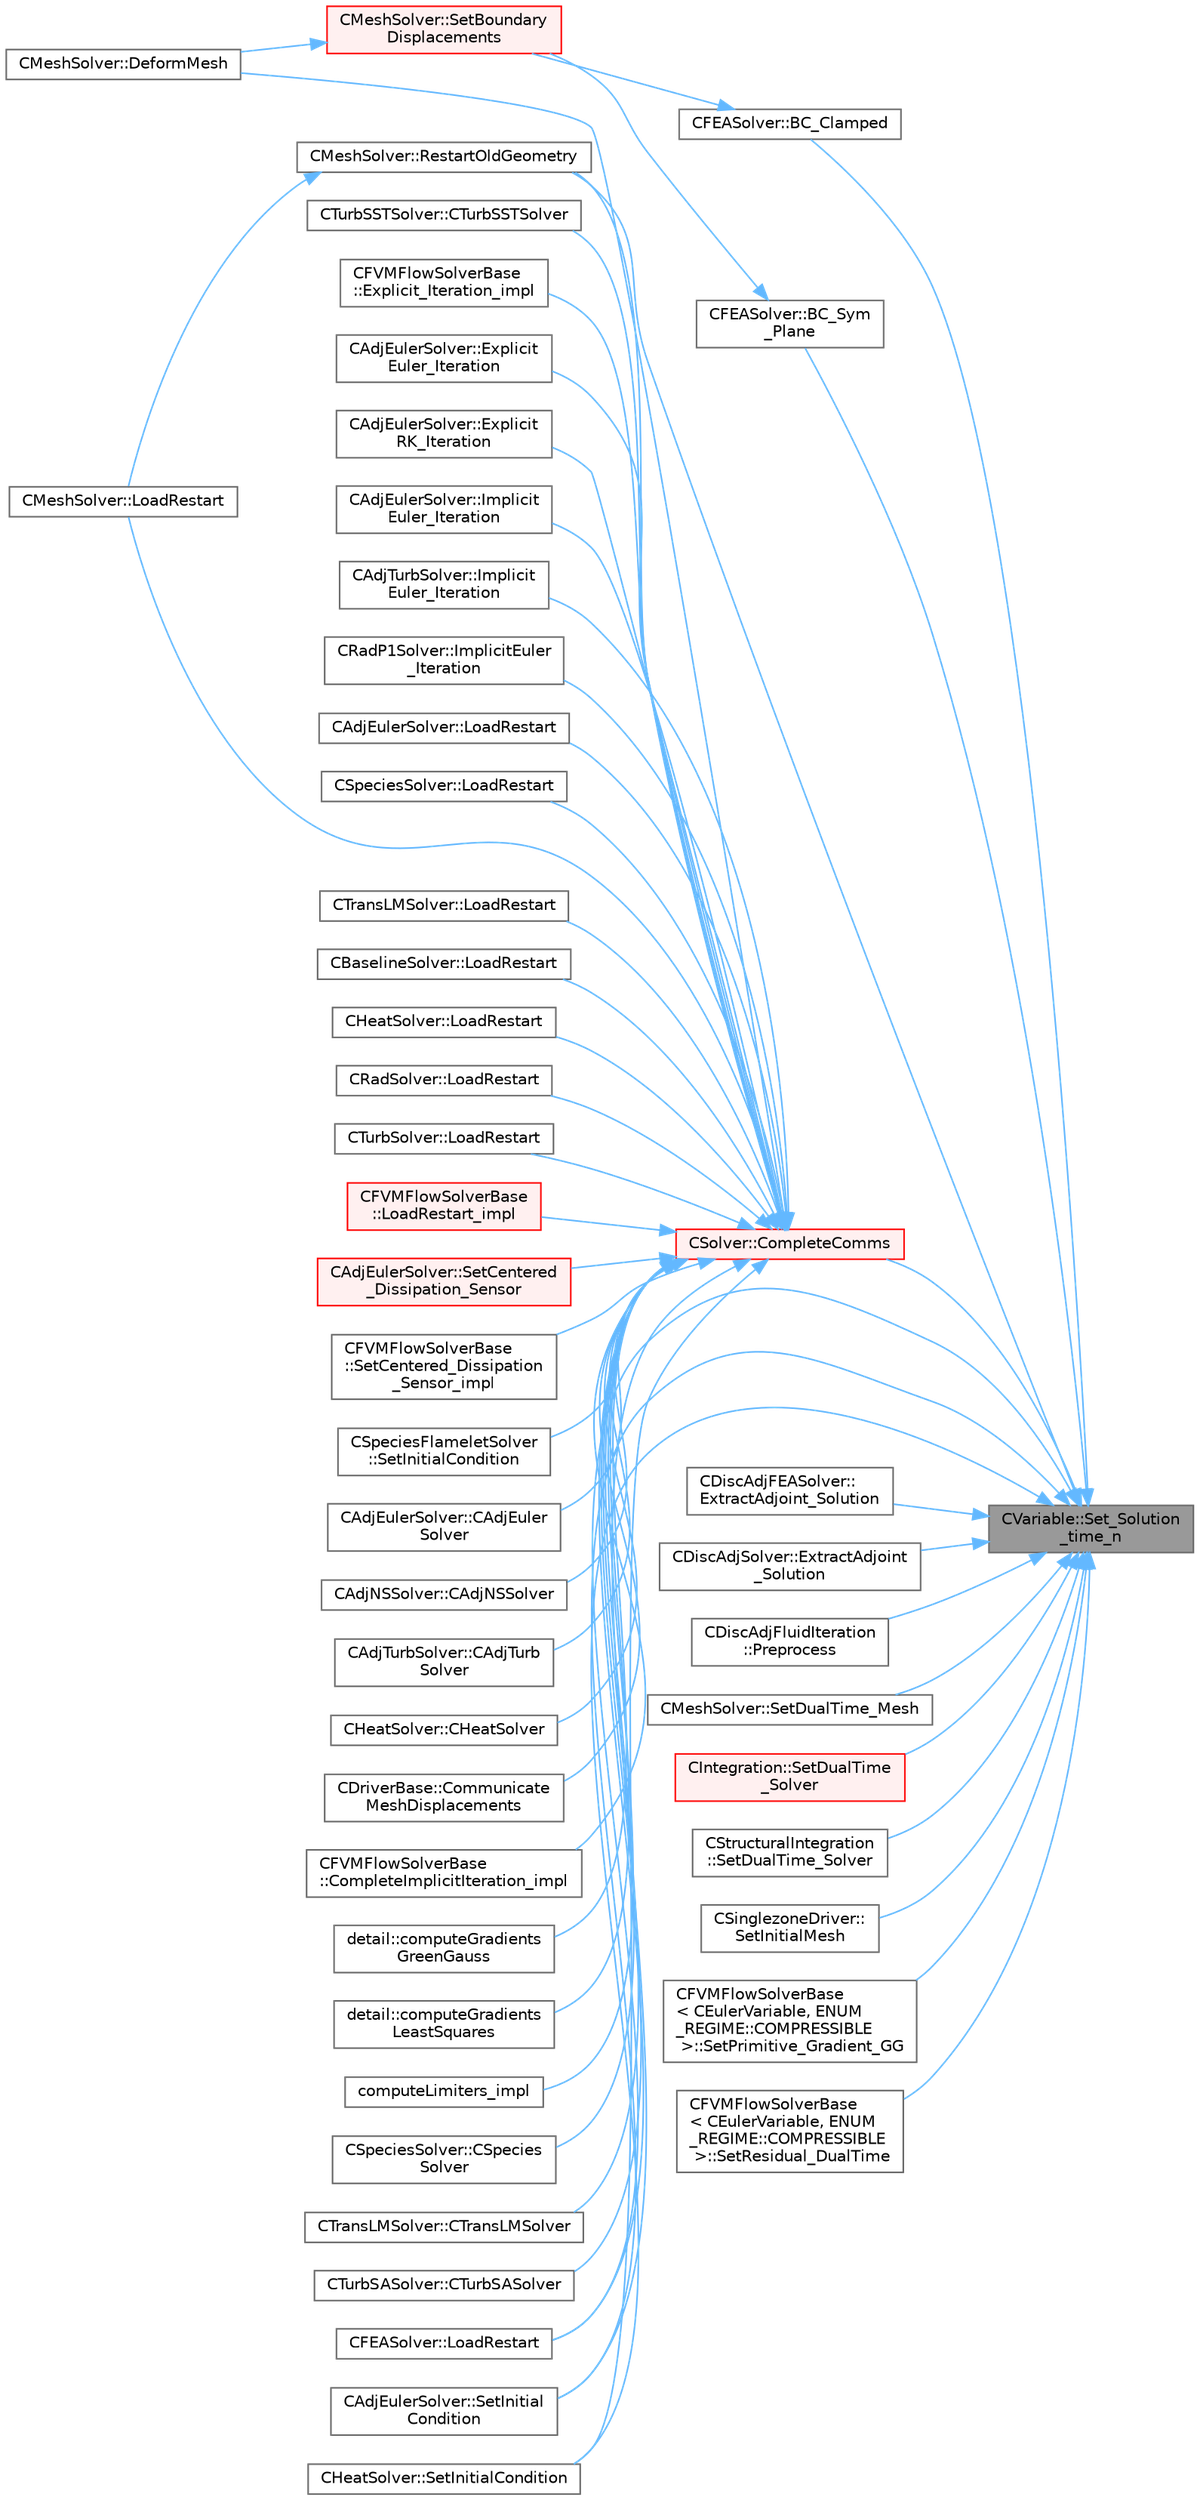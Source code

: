 digraph "CVariable::Set_Solution_time_n"
{
 // LATEX_PDF_SIZE
  bgcolor="transparent";
  edge [fontname=Helvetica,fontsize=10,labelfontname=Helvetica,labelfontsize=10];
  node [fontname=Helvetica,fontsize=10,shape=box,height=0.2,width=0.4];
  rankdir="RL";
  Node1 [id="Node000001",label="CVariable::Set_Solution\l_time_n",height=0.2,width=0.4,color="gray40", fillcolor="grey60", style="filled", fontcolor="black",tooltip="Set the variable solution at time n."];
  Node1 -> Node2 [id="edge1_Node000001_Node000002",dir="back",color="steelblue1",style="solid",tooltip=" "];
  Node2 [id="Node000002",label="CFEASolver::BC_Clamped",height=0.2,width=0.4,color="grey40", fillcolor="white", style="filled",URL="$classCFEASolver.html#ad78fd5ac3d2e70c56f1b61ba6c9cb4eb",tooltip="Clamped boundary conditions."];
  Node2 -> Node3 [id="edge2_Node000002_Node000003",dir="back",color="steelblue1",style="solid",tooltip=" "];
  Node3 [id="Node000003",label="CMeshSolver::SetBoundary\lDisplacements",height=0.2,width=0.4,color="red", fillcolor="#FFF0F0", style="filled",URL="$classCMeshSolver.html#a7d6d7ddc8fb135f6c4ef6313ff2f7e3c",tooltip="Check the boundary vertex that are going to be moved."];
  Node3 -> Node5 [id="edge3_Node000003_Node000005",dir="back",color="steelblue1",style="solid",tooltip=" "];
  Node5 [id="Node000005",label="CMeshSolver::DeformMesh",height=0.2,width=0.4,color="grey40", fillcolor="white", style="filled",URL="$classCMeshSolver.html#a573e4ddd63b680f5705f402ec317820b",tooltip="Grid deformation using the linear elasticity equations."];
  Node1 -> Node6 [id="edge4_Node000001_Node000006",dir="back",color="steelblue1",style="solid",tooltip=" "];
  Node6 [id="Node000006",label="CFEASolver::BC_Sym\l_Plane",height=0.2,width=0.4,color="grey40", fillcolor="white", style="filled",URL="$classCFEASolver.html#af0a805865c44d83408700f36050555ab",tooltip="Symmetry boundary conditions."];
  Node6 -> Node3 [id="edge5_Node000006_Node000003",dir="back",color="steelblue1",style="solid",tooltip=" "];
  Node1 -> Node7 [id="edge6_Node000001_Node000007",dir="back",color="steelblue1",style="solid",tooltip=" "];
  Node7 [id="Node000007",label="CSolver::CompleteComms",height=0.2,width=0.4,color="red", fillcolor="#FFF0F0", style="filled",URL="$classCSolver.html#a6891c839827efbebdcbf9a349f4da92c",tooltip="Routine to complete the set of non-blocking communications launched by InitiateComms() and unpacking ..."];
  Node7 -> Node8 [id="edge7_Node000007_Node000008",dir="back",color="steelblue1",style="solid",tooltip=" "];
  Node8 [id="Node000008",label="CAdjEulerSolver::CAdjEuler\lSolver",height=0.2,width=0.4,color="grey40", fillcolor="white", style="filled",URL="$classCAdjEulerSolver.html#a0a739888df9436d4707665d152a7af1a",tooltip=" "];
  Node7 -> Node9 [id="edge8_Node000007_Node000009",dir="back",color="steelblue1",style="solid",tooltip=" "];
  Node9 [id="Node000009",label="CAdjNSSolver::CAdjNSSolver",height=0.2,width=0.4,color="grey40", fillcolor="white", style="filled",URL="$classCAdjNSSolver.html#a323f1dc7c0b9fe00d1911eeeea365d46",tooltip=" "];
  Node7 -> Node10 [id="edge9_Node000007_Node000010",dir="back",color="steelblue1",style="solid",tooltip=" "];
  Node10 [id="Node000010",label="CAdjTurbSolver::CAdjTurb\lSolver",height=0.2,width=0.4,color="grey40", fillcolor="white", style="filled",URL="$classCAdjTurbSolver.html#a621bdae0b081f25a67425cc037cd90a2",tooltip=" "];
  Node7 -> Node11 [id="edge10_Node000007_Node000011",dir="back",color="steelblue1",style="solid",tooltip=" "];
  Node11 [id="Node000011",label="CHeatSolver::CHeatSolver",height=0.2,width=0.4,color="grey40", fillcolor="white", style="filled",URL="$classCHeatSolver.html#a89c9ece2b98a950e53f4ee9482968186",tooltip="Constructor of the class."];
  Node7 -> Node12 [id="edge11_Node000007_Node000012",dir="back",color="steelblue1",style="solid",tooltip=" "];
  Node12 [id="Node000012",label="CDriverBase::Communicate\lMeshDisplacements",height=0.2,width=0.4,color="grey40", fillcolor="white", style="filled",URL="$group__PySU2.html#ga28e8e41ab6223500b17b656779574d39",tooltip="Communicate the boundary mesh displacements."];
  Node7 -> Node13 [id="edge12_Node000007_Node000013",dir="back",color="steelblue1",style="solid",tooltip=" "];
  Node13 [id="Node000013",label="CFVMFlowSolverBase\l::CompleteImplicitIteration_impl",height=0.2,width=0.4,color="grey40", fillcolor="white", style="filled",URL="$classCFVMFlowSolverBase.html#a3eb0fbabf1ce42ccc0fe626473800e09",tooltip="Generic implementation to complete an implicit iteration, i.e. update the solution."];
  Node7 -> Node14 [id="edge13_Node000007_Node000014",dir="back",color="steelblue1",style="solid",tooltip=" "];
  Node14 [id="Node000014",label="detail::computeGradients\lGreenGauss",height=0.2,width=0.4,color="grey40", fillcolor="white", style="filled",URL="$group__FvmAlgos.html#ga031dfb21c1777c986ae93d716ec4568b",tooltip="Compute the gradient of a field using the Green-Gauss theorem."];
  Node7 -> Node15 [id="edge14_Node000007_Node000015",dir="back",color="steelblue1",style="solid",tooltip=" "];
  Node15 [id="Node000015",label="detail::computeGradients\lLeastSquares",height=0.2,width=0.4,color="grey40", fillcolor="white", style="filled",URL="$group__FvmAlgos.html#ga186a32bf8b211a50432fe55a6a608c21",tooltip="Compute the gradient of a field using inverse-distance-weighted or unweighted Least-Squares approxima..."];
  Node7 -> Node16 [id="edge15_Node000007_Node000016",dir="back",color="steelblue1",style="solid",tooltip=" "];
  Node16 [id="Node000016",label="computeLimiters_impl",height=0.2,width=0.4,color="grey40", fillcolor="white", style="filled",URL="$group__FvmAlgos.html#ga4639562695f9dc19f098e6d00fcacde1",tooltip="Generic limiter computation for methods based on one limiter value per point (as opposed to one per e..."];
  Node7 -> Node17 [id="edge16_Node000007_Node000017",dir="back",color="steelblue1",style="solid",tooltip=" "];
  Node17 [id="Node000017",label="CSpeciesSolver::CSpecies\lSolver",height=0.2,width=0.4,color="grey40", fillcolor="white", style="filled",URL="$classCSpeciesSolver.html#a3a7863355bb316fe760afeb1db4ca66c",tooltip="Constructor of the class."];
  Node7 -> Node18 [id="edge17_Node000007_Node000018",dir="back",color="steelblue1",style="solid",tooltip=" "];
  Node18 [id="Node000018",label="CTransLMSolver::CTransLMSolver",height=0.2,width=0.4,color="grey40", fillcolor="white", style="filled",URL="$classCTransLMSolver.html#a20abc5682fb22268537da1eac0abf24d",tooltip=" "];
  Node7 -> Node19 [id="edge18_Node000007_Node000019",dir="back",color="steelblue1",style="solid",tooltip=" "];
  Node19 [id="Node000019",label="CTurbSASolver::CTurbSASolver",height=0.2,width=0.4,color="grey40", fillcolor="white", style="filled",URL="$classCTurbSASolver.html#a06a8b09d1563dd48f364ff6e97c25cd8",tooltip="Constructor."];
  Node7 -> Node20 [id="edge19_Node000007_Node000020",dir="back",color="steelblue1",style="solid",tooltip=" "];
  Node20 [id="Node000020",label="CTurbSSTSolver::CTurbSSTSolver",height=0.2,width=0.4,color="grey40", fillcolor="white", style="filled",URL="$classCTurbSSTSolver.html#a84beba65418c7c2ca4f4843b989b360a",tooltip="Constructor."];
  Node7 -> Node5 [id="edge20_Node000007_Node000005",dir="back",color="steelblue1",style="solid",tooltip=" "];
  Node7 -> Node21 [id="edge21_Node000007_Node000021",dir="back",color="steelblue1",style="solid",tooltip=" "];
  Node21 [id="Node000021",label="CFVMFlowSolverBase\l::Explicit_Iteration_impl",height=0.2,width=0.4,color="grey40", fillcolor="white", style="filled",URL="$classCFVMFlowSolverBase.html#ac30c9255150f29da2915a85264a1676c",tooltip="Generic implementation of explicit iterations with a preconditioner."];
  Node7 -> Node22 [id="edge22_Node000007_Node000022",dir="back",color="steelblue1",style="solid",tooltip=" "];
  Node22 [id="Node000022",label="CAdjEulerSolver::Explicit\lEuler_Iteration",height=0.2,width=0.4,color="grey40", fillcolor="white", style="filled",URL="$classCAdjEulerSolver.html#ac6851acd72ffdbf5299680d5d92e065e",tooltip="Update the solution using a explicit Euler scheme."];
  Node7 -> Node23 [id="edge23_Node000007_Node000023",dir="back",color="steelblue1",style="solid",tooltip=" "];
  Node23 [id="Node000023",label="CAdjEulerSolver::Explicit\lRK_Iteration",height=0.2,width=0.4,color="grey40", fillcolor="white", style="filled",URL="$classCAdjEulerSolver.html#a853b9218167a682db73ca73c0fccc2cc",tooltip="Update the solution using a Runge-Kutta strategy."];
  Node7 -> Node24 [id="edge24_Node000007_Node000024",dir="back",color="steelblue1",style="solid",tooltip=" "];
  Node24 [id="Node000024",label="CAdjEulerSolver::Implicit\lEuler_Iteration",height=0.2,width=0.4,color="grey40", fillcolor="white", style="filled",URL="$classCAdjEulerSolver.html#ab35fe7a0b2f840506e91d49961e07485",tooltip="Update the solution using an implicit solver."];
  Node7 -> Node25 [id="edge25_Node000007_Node000025",dir="back",color="steelblue1",style="solid",tooltip=" "];
  Node25 [id="Node000025",label="CAdjTurbSolver::Implicit\lEuler_Iteration",height=0.2,width=0.4,color="grey40", fillcolor="white", style="filled",URL="$classCAdjTurbSolver.html#a119fd6cc599337fd229174474d69f0fb",tooltip="Update the solution using an implicit solver."];
  Node7 -> Node26 [id="edge26_Node000007_Node000026",dir="back",color="steelblue1",style="solid",tooltip=" "];
  Node26 [id="Node000026",label="CRadP1Solver::ImplicitEuler\l_Iteration",height=0.2,width=0.4,color="grey40", fillcolor="white", style="filled",URL="$classCRadP1Solver.html#a23716727a079c099d449da9befa86696",tooltip="Update the solution using an implicit solver."];
  Node7 -> Node27 [id="edge27_Node000007_Node000027",dir="back",color="steelblue1",style="solid",tooltip=" "];
  Node27 [id="Node000027",label="CAdjEulerSolver::LoadRestart",height=0.2,width=0.4,color="grey40", fillcolor="white", style="filled",URL="$classCAdjEulerSolver.html#a4bc9fada01b433e9194d4c0d67adbbbd",tooltip="Load a solution from a restart file."];
  Node7 -> Node28 [id="edge28_Node000007_Node000028",dir="back",color="steelblue1",style="solid",tooltip=" "];
  Node28 [id="Node000028",label="CSpeciesSolver::LoadRestart",height=0.2,width=0.4,color="grey40", fillcolor="white", style="filled",URL="$classCSpeciesSolver.html#a40ecea72824a266fcda6347d08a4fcea",tooltip="Load a solution from a restart file."];
  Node7 -> Node29 [id="edge29_Node000007_Node000029",dir="back",color="steelblue1",style="solid",tooltip=" "];
  Node29 [id="Node000029",label="CTransLMSolver::LoadRestart",height=0.2,width=0.4,color="grey40", fillcolor="white", style="filled",URL="$classCTransLMSolver.html#ab6989abf9b51cfb0b243b1bf98b48a16",tooltip="Load a solution from a restart file."];
  Node7 -> Node30 [id="edge30_Node000007_Node000030",dir="back",color="steelblue1",style="solid",tooltip=" "];
  Node30 [id="Node000030",label="CBaselineSolver::LoadRestart",height=0.2,width=0.4,color="grey40", fillcolor="white", style="filled",URL="$classCBaselineSolver.html#aa5fad3af8c5b48950679d5c5a3a91ec4",tooltip="Load a solution from a restart file."];
  Node7 -> Node31 [id="edge31_Node000007_Node000031",dir="back",color="steelblue1",style="solid",tooltip=" "];
  Node31 [id="Node000031",label="CFEASolver::LoadRestart",height=0.2,width=0.4,color="grey40", fillcolor="white", style="filled",URL="$classCFEASolver.html#ac693299e88dfc4daaf1b2f410ec8351d",tooltip="Load a solution from a restart file."];
  Node7 -> Node32 [id="edge32_Node000007_Node000032",dir="back",color="steelblue1",style="solid",tooltip=" "];
  Node32 [id="Node000032",label="CHeatSolver::LoadRestart",height=0.2,width=0.4,color="grey40", fillcolor="white", style="filled",URL="$classCHeatSolver.html#a0cc2cf63a1cd34b15be77cf3233beaae",tooltip="Load a solution from a restart file."];
  Node7 -> Node33 [id="edge33_Node000007_Node000033",dir="back",color="steelblue1",style="solid",tooltip=" "];
  Node33 [id="Node000033",label="CMeshSolver::LoadRestart",height=0.2,width=0.4,color="grey40", fillcolor="white", style="filled",URL="$classCMeshSolver.html#a7049d436ca386344acd2424eceb39ef4",tooltip="Load a solution from a restart file."];
  Node7 -> Node34 [id="edge34_Node000007_Node000034",dir="back",color="steelblue1",style="solid",tooltip=" "];
  Node34 [id="Node000034",label="CRadSolver::LoadRestart",height=0.2,width=0.4,color="grey40", fillcolor="white", style="filled",URL="$classCRadSolver.html#a9f64999fe5bfcb69fb4349d00d6d8ef5",tooltip="Load a solution from a restart file."];
  Node7 -> Node35 [id="edge35_Node000007_Node000035",dir="back",color="steelblue1",style="solid",tooltip=" "];
  Node35 [id="Node000035",label="CTurbSolver::LoadRestart",height=0.2,width=0.4,color="grey40", fillcolor="white", style="filled",URL="$classCTurbSolver.html#a7b62bcdb84f3345f560a6110905d7fb3",tooltip="Load a solution from a restart file."];
  Node7 -> Node36 [id="edge36_Node000007_Node000036",dir="back",color="steelblue1",style="solid",tooltip=" "];
  Node36 [id="Node000036",label="CFVMFlowSolverBase\l::LoadRestart_impl",height=0.2,width=0.4,color="red", fillcolor="#FFF0F0", style="filled",URL="$classCFVMFlowSolverBase.html#a7cf80881bcda9a08b9c8cf78e7a3bc8d",tooltip="General implementation to load a flow solution from a restart file."];
  Node7 -> Node38 [id="edge37_Node000007_Node000038",dir="back",color="steelblue1",style="solid",tooltip=" "];
  Node38 [id="Node000038",label="CMeshSolver::RestartOldGeometry",height=0.2,width=0.4,color="grey40", fillcolor="white", style="filled",URL="$classCMeshSolver.html#accd7241ab78f3ccd19e918ccda4fb6e3",tooltip="Load the geometries at the previous time states n and nM1."];
  Node38 -> Node33 [id="edge38_Node000038_Node000033",dir="back",color="steelblue1",style="solid",tooltip=" "];
  Node7 -> Node39 [id="edge39_Node000007_Node000039",dir="back",color="steelblue1",style="solid",tooltip=" "];
  Node39 [id="Node000039",label="CAdjEulerSolver::SetCentered\l_Dissipation_Sensor",height=0.2,width=0.4,color="red", fillcolor="#FFF0F0", style="filled",URL="$classCAdjEulerSolver.html#af1b72ed76900f821d2f51942cb4252db",tooltip="Compute the sensor for higher order dissipation control in rotating problems."];
  Node7 -> Node42 [id="edge40_Node000007_Node000042",dir="back",color="steelblue1",style="solid",tooltip=" "];
  Node42 [id="Node000042",label="CFVMFlowSolverBase\l::SetCentered_Dissipation\l_Sensor_impl",height=0.2,width=0.4,color="grey40", fillcolor="white", style="filled",URL="$classCFVMFlowSolverBase.html#afb9ed896e3882658d23042a5ee15c9d2",tooltip="Compute the dissipation sensor for centered schemes."];
  Node7 -> Node43 [id="edge41_Node000007_Node000043",dir="back",color="steelblue1",style="solid",tooltip=" "];
  Node43 [id="Node000043",label="CSpeciesFlameletSolver\l::SetInitialCondition",height=0.2,width=0.4,color="grey40", fillcolor="white", style="filled",URL="$classCSpeciesFlameletSolver.html#ae9d618734213fca7565d4290a4a36f68",tooltip="Set the initial condition for the scalar transport problem."];
  Node7 -> Node44 [id="edge42_Node000007_Node000044",dir="back",color="steelblue1",style="solid",tooltip=" "];
  Node44 [id="Node000044",label="CAdjEulerSolver::SetInitial\lCondition",height=0.2,width=0.4,color="grey40", fillcolor="white", style="filled",URL="$classCAdjEulerSolver.html#aeefdb4354432a35e1fc5c7db5a5f8043",tooltip="Set the initial condition for the Euler Equations."];
  Node7 -> Node45 [id="edge43_Node000007_Node000045",dir="back",color="steelblue1",style="solid",tooltip=" "];
  Node45 [id="Node000045",label="CHeatSolver::SetInitialCondition",height=0.2,width=0.4,color="grey40", fillcolor="white", style="filled",URL="$classCHeatSolver.html#a1faf13aa03d2eed01366294a83622cab",tooltip="Set the initial condition for the FEM structural problem."];
  Node1 -> Node60 [id="edge44_Node000001_Node000060",dir="back",color="steelblue1",style="solid",tooltip=" "];
  Node60 [id="Node000060",label="CDiscAdjFEASolver::\lExtractAdjoint_Solution",height=0.2,width=0.4,color="grey40", fillcolor="white", style="filled",URL="$classCDiscAdjFEASolver.html#a04c82d7de659c5882a0898bd4e73cdc2",tooltip="Sets the adjoint values of the input variables of the flow (+turb.) iteration after tape has been eva..."];
  Node1 -> Node61 [id="edge45_Node000001_Node000061",dir="back",color="steelblue1",style="solid",tooltip=" "];
  Node61 [id="Node000061",label="CDiscAdjSolver::ExtractAdjoint\l_Solution",height=0.2,width=0.4,color="grey40", fillcolor="white", style="filled",URL="$classCDiscAdjSolver.html#a197e13969a8007038486acaabc5902c8",tooltip="Sets the adjoint values of the input variables of the flow (+turb.) iteration after tape has been eva..."];
  Node1 -> Node31 [id="edge46_Node000001_Node000031",dir="back",color="steelblue1",style="solid",tooltip=" "];
  Node1 -> Node62 [id="edge47_Node000001_Node000062",dir="back",color="steelblue1",style="solid",tooltip=" "];
  Node62 [id="Node000062",label="CDiscAdjFluidIteration\l::Preprocess",height=0.2,width=0.4,color="grey40", fillcolor="white", style="filled",URL="$classCDiscAdjFluidIteration.html#a9289dd9216cff8cca78b6c8224db4ff2",tooltip="Preprocessing to prepare for an iteration of the physics."];
  Node1 -> Node38 [id="edge48_Node000001_Node000038",dir="back",color="steelblue1",style="solid",tooltip=" "];
  Node1 -> Node63 [id="edge49_Node000001_Node000063",dir="back",color="steelblue1",style="solid",tooltip=" "];
  Node63 [id="Node000063",label="CMeshSolver::SetDualTime_Mesh",height=0.2,width=0.4,color="grey40", fillcolor="white", style="filled",URL="$classCMeshSolver.html#a2421c0f27e98bf3d9d83bf8ed5ad68e2",tooltip="Move the mesh in time."];
  Node1 -> Node64 [id="edge50_Node000001_Node000064",dir="back",color="steelblue1",style="solid",tooltip=" "];
  Node64 [id="Node000064",label="CIntegration::SetDualTime\l_Solver",height=0.2,width=0.4,color="red", fillcolor="#FFF0F0", style="filled",URL="$classCIntegration.html#af5925ab429e81961af5f79740055e48e",tooltip="Save the solution at different time steps, and reset certain fields for the next timestep."];
  Node1 -> Node69 [id="edge51_Node000001_Node000069",dir="back",color="steelblue1",style="solid",tooltip=" "];
  Node69 [id="Node000069",label="CStructuralIntegration\l::SetDualTime_Solver",height=0.2,width=0.4,color="grey40", fillcolor="white", style="filled",URL="$classCStructuralIntegration.html#ab11e7a55feee6c5b39d5e32f19e65090",tooltip="Save the solution at different time steps, and reset certain fields for the next timestep."];
  Node1 -> Node44 [id="edge52_Node000001_Node000044",dir="back",color="steelblue1",style="solid",tooltip=" "];
  Node1 -> Node45 [id="edge53_Node000001_Node000045",dir="back",color="steelblue1",style="solid",tooltip=" "];
  Node1 -> Node70 [id="edge54_Node000001_Node000070",dir="back",color="steelblue1",style="solid",tooltip=" "];
  Node70 [id="Node000070",label="CSinglezoneDriver::\lSetInitialMesh",height=0.2,width=0.4,color="grey40", fillcolor="white", style="filled",URL="$classCSinglezoneDriver.html#aec7315f833718d3f1ac6c2fb2b2a661b",tooltip="Perform a mesh deformation as initial condition."];
  Node1 -> Node71 [id="edge55_Node000001_Node000071",dir="back",color="steelblue1",style="solid",tooltip=" "];
  Node71 [id="Node000071",label="CFVMFlowSolverBase\l\< CEulerVariable, ENUM\l_REGIME::COMPRESSIBLE\l \>::SetPrimitive_Gradient_GG",height=0.2,width=0.4,color="grey40", fillcolor="white", style="filled",URL="$classCFVMFlowSolverBase.html#ae26d178e6483b0ba6bad01318530fff9",tooltip="Compute the gradient of the primitive variables using Green-Gauss method, and stores the result in th..."];
  Node1 -> Node72 [id="edge56_Node000001_Node000072",dir="back",color="steelblue1",style="solid",tooltip=" "];
  Node72 [id="Node000072",label="CFVMFlowSolverBase\l\< CEulerVariable, ENUM\l_REGIME::COMPRESSIBLE\l \>::SetResidual_DualTime",height=0.2,width=0.4,color="grey40", fillcolor="white", style="filled",URL="$classCFVMFlowSolverBase.html#afb95cb0aa636a2fbeb30b63314827691",tooltip="Set the total residual adding the term that comes from the Dual Time Strategy."];
}
